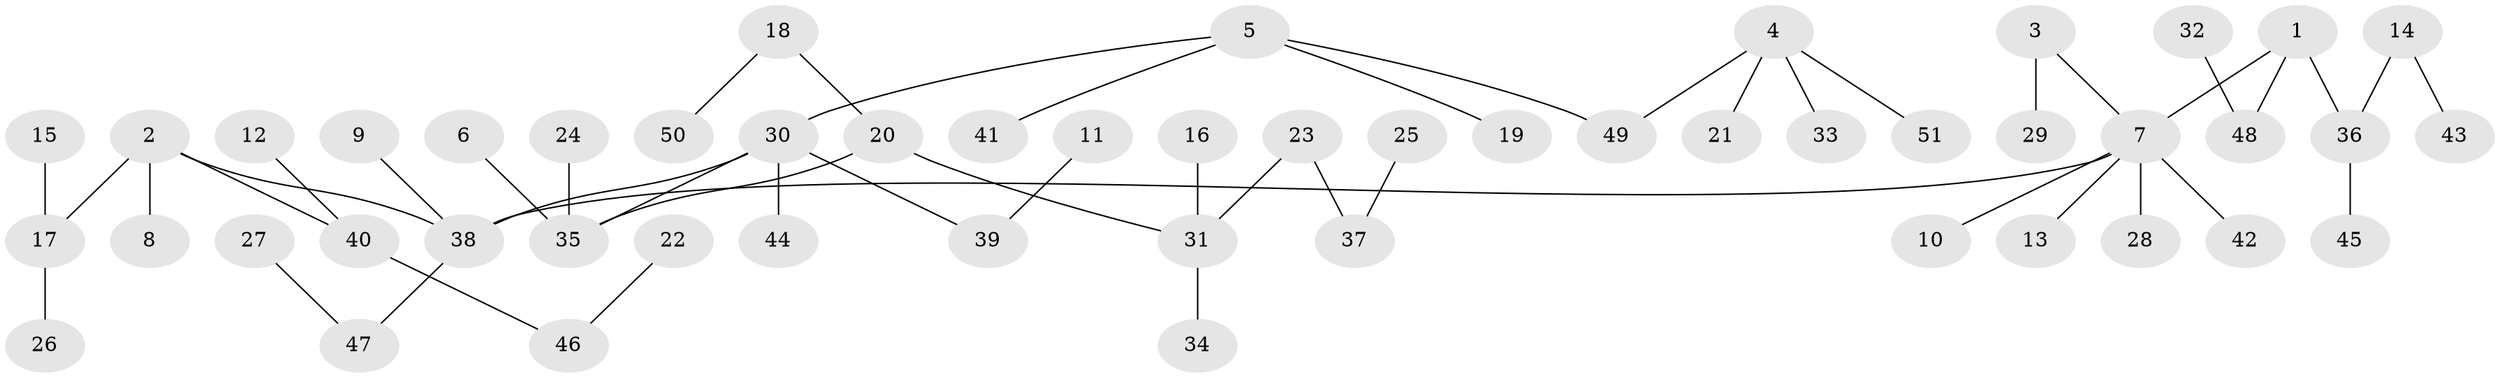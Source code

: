 // original degree distribution, {4: 0.049019607843137254, 7: 0.00980392156862745, 8: 0.00980392156862745, 3: 0.11764705882352941, 2: 0.2549019607843137, 6: 0.0196078431372549, 5: 0.029411764705882353, 1: 0.5098039215686274}
// Generated by graph-tools (version 1.1) at 2025/02/03/09/25 03:02:31]
// undirected, 51 vertices, 50 edges
graph export_dot {
graph [start="1"]
  node [color=gray90,style=filled];
  1;
  2;
  3;
  4;
  5;
  6;
  7;
  8;
  9;
  10;
  11;
  12;
  13;
  14;
  15;
  16;
  17;
  18;
  19;
  20;
  21;
  22;
  23;
  24;
  25;
  26;
  27;
  28;
  29;
  30;
  31;
  32;
  33;
  34;
  35;
  36;
  37;
  38;
  39;
  40;
  41;
  42;
  43;
  44;
  45;
  46;
  47;
  48;
  49;
  50;
  51;
  1 -- 7 [weight=1.0];
  1 -- 36 [weight=1.0];
  1 -- 48 [weight=1.0];
  2 -- 8 [weight=1.0];
  2 -- 17 [weight=1.0];
  2 -- 38 [weight=1.0];
  2 -- 40 [weight=1.0];
  3 -- 7 [weight=1.0];
  3 -- 29 [weight=1.0];
  4 -- 21 [weight=1.0];
  4 -- 33 [weight=1.0];
  4 -- 49 [weight=1.0];
  4 -- 51 [weight=1.0];
  5 -- 19 [weight=1.0];
  5 -- 30 [weight=1.0];
  5 -- 41 [weight=1.0];
  5 -- 49 [weight=1.0];
  6 -- 35 [weight=1.0];
  7 -- 10 [weight=1.0];
  7 -- 13 [weight=1.0];
  7 -- 28 [weight=1.0];
  7 -- 38 [weight=1.0];
  7 -- 42 [weight=1.0];
  9 -- 38 [weight=1.0];
  11 -- 39 [weight=1.0];
  12 -- 40 [weight=1.0];
  14 -- 36 [weight=1.0];
  14 -- 43 [weight=1.0];
  15 -- 17 [weight=1.0];
  16 -- 31 [weight=1.0];
  17 -- 26 [weight=1.0];
  18 -- 20 [weight=1.0];
  18 -- 50 [weight=1.0];
  20 -- 31 [weight=1.0];
  20 -- 35 [weight=1.0];
  22 -- 46 [weight=1.0];
  23 -- 31 [weight=1.0];
  23 -- 37 [weight=1.0];
  24 -- 35 [weight=1.0];
  25 -- 37 [weight=1.0];
  27 -- 47 [weight=1.0];
  30 -- 35 [weight=1.0];
  30 -- 38 [weight=1.0];
  30 -- 39 [weight=1.0];
  30 -- 44 [weight=1.0];
  31 -- 34 [weight=1.0];
  32 -- 48 [weight=1.0];
  36 -- 45 [weight=1.0];
  38 -- 47 [weight=1.0];
  40 -- 46 [weight=1.0];
}
